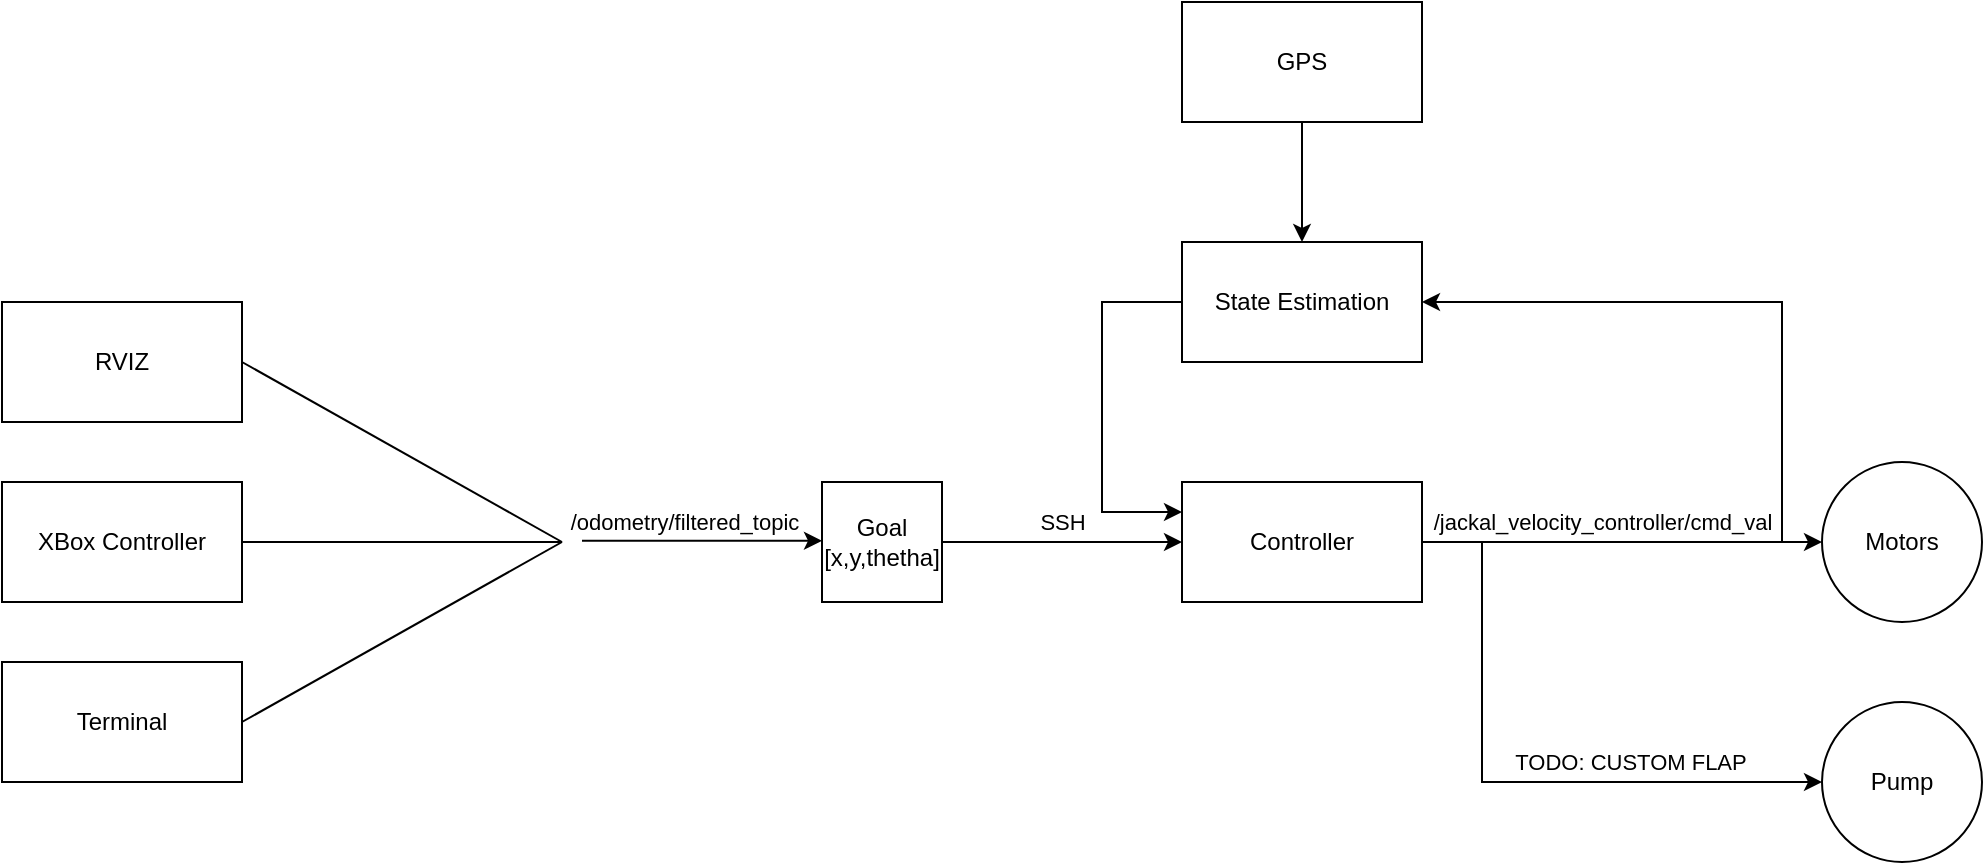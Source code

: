 <mxfile version="15.7.3" type="github">
  <diagram id="DhpbBV_fAAq80LxnOBcV" name="Page-1">
    <mxGraphModel dx="1021" dy="1618" grid="1" gridSize="10" guides="1" tooltips="1" connect="1" arrows="1" fold="1" page="1" pageScale="1" pageWidth="850" pageHeight="1100" math="0" shadow="0">
      <root>
        <mxCell id="0" />
        <mxCell id="1" parent="0" />
        <mxCell id="AmUxf_dr9PtnZJ9aw2W0-2" value="RVIZ" style="rounded=0;whiteSpace=wrap;html=1;" vertex="1" parent="1">
          <mxGeometry x="40" y="40" width="120" height="60" as="geometry" />
        </mxCell>
        <mxCell id="AmUxf_dr9PtnZJ9aw2W0-3" value="XBox Controller" style="whiteSpace=wrap;html=1;" vertex="1" parent="1">
          <mxGeometry x="40" y="130" width="120" height="60" as="geometry" />
        </mxCell>
        <mxCell id="AmUxf_dr9PtnZJ9aw2W0-4" value="Terminal" style="whiteSpace=wrap;html=1;" vertex="1" parent="1">
          <mxGeometry x="40" y="220" width="120" height="60" as="geometry" />
        </mxCell>
        <mxCell id="AmUxf_dr9PtnZJ9aw2W0-8" value="" style="endArrow=none;html=1;rounded=0;exitX=1;exitY=0.5;exitDx=0;exitDy=0;" edge="1" parent="1" source="AmUxf_dr9PtnZJ9aw2W0-2">
          <mxGeometry width="50" height="50" relative="1" as="geometry">
            <mxPoint x="300" y="160" as="sourcePoint" />
            <mxPoint x="320" y="160" as="targetPoint" />
          </mxGeometry>
        </mxCell>
        <mxCell id="AmUxf_dr9PtnZJ9aw2W0-9" value="" style="endArrow=none;html=1;rounded=0;exitX=1;exitY=0.5;exitDx=0;exitDy=0;" edge="1" parent="1" source="AmUxf_dr9PtnZJ9aw2W0-3">
          <mxGeometry width="50" height="50" relative="1" as="geometry">
            <mxPoint x="300" y="160" as="sourcePoint" />
            <mxPoint x="320" y="160" as="targetPoint" />
          </mxGeometry>
        </mxCell>
        <mxCell id="AmUxf_dr9PtnZJ9aw2W0-10" value="" style="endArrow=none;html=1;rounded=0;exitX=1;exitY=0.5;exitDx=0;exitDy=0;" edge="1" parent="1" source="AmUxf_dr9PtnZJ9aw2W0-4">
          <mxGeometry width="50" height="50" relative="1" as="geometry">
            <mxPoint x="300" y="160" as="sourcePoint" />
            <mxPoint x="320" y="160" as="targetPoint" />
          </mxGeometry>
        </mxCell>
        <mxCell id="AmUxf_dr9PtnZJ9aw2W0-12" value="/odometry/filtered_topic" style="endArrow=classic;html=1;rounded=0;" edge="1" parent="1">
          <mxGeometry x="-0.167" y="9" width="50" height="50" relative="1" as="geometry">
            <mxPoint x="330" y="159.41" as="sourcePoint" />
            <mxPoint x="450" y="159.41" as="targetPoint" />
            <mxPoint x="1" as="offset" />
          </mxGeometry>
        </mxCell>
        <mxCell id="AmUxf_dr9PtnZJ9aw2W0-13" value="Goal [x,y,thetha]" style="whiteSpace=wrap;html=1;aspect=fixed;" vertex="1" parent="1">
          <mxGeometry x="450" y="130" width="60" height="60" as="geometry" />
        </mxCell>
        <mxCell id="AmUxf_dr9PtnZJ9aw2W0-14" value="SSH" style="endArrow=classic;html=1;rounded=0;exitX=1;exitY=0.5;exitDx=0;exitDy=0;" edge="1" parent="1" source="AmUxf_dr9PtnZJ9aw2W0-13">
          <mxGeometry y="10" width="50" height="50" relative="1" as="geometry">
            <mxPoint x="570" y="160" as="sourcePoint" />
            <mxPoint x="630" y="160" as="targetPoint" />
            <mxPoint as="offset" />
          </mxGeometry>
        </mxCell>
        <mxCell id="AmUxf_dr9PtnZJ9aw2W0-15" value="Controller" style="rounded=0;whiteSpace=wrap;html=1;" vertex="1" parent="1">
          <mxGeometry x="630" y="130" width="120" height="60" as="geometry" />
        </mxCell>
        <mxCell id="AmUxf_dr9PtnZJ9aw2W0-16" value="/jackal_velocity_controller/cmd_val" style="endArrow=classic;html=1;rounded=0;exitX=1;exitY=0.5;exitDx=0;exitDy=0;" edge="1" parent="1" source="AmUxf_dr9PtnZJ9aw2W0-15" target="AmUxf_dr9PtnZJ9aw2W0-17">
          <mxGeometry x="-0.091" y="10" width="50" height="50" relative="1" as="geometry">
            <mxPoint x="650" y="270" as="sourcePoint" />
            <mxPoint x="900" y="160" as="targetPoint" />
            <Array as="points" />
            <mxPoint x="-1" as="offset" />
          </mxGeometry>
        </mxCell>
        <mxCell id="AmUxf_dr9PtnZJ9aw2W0-17" value="Motors" style="ellipse;whiteSpace=wrap;html=1;aspect=fixed;" vertex="1" parent="1">
          <mxGeometry x="950" y="120" width="80" height="80" as="geometry" />
        </mxCell>
        <mxCell id="AmUxf_dr9PtnZJ9aw2W0-20" value="TODO: CUSTOM FLAP" style="endArrow=classic;html=1;rounded=0;entryX=0;entryY=0.5;entryDx=0;entryDy=0;" edge="1" parent="1" target="AmUxf_dr9PtnZJ9aw2W0-21">
          <mxGeometry x="0.333" y="10" width="50" height="50" relative="1" as="geometry">
            <mxPoint x="780" y="160" as="sourcePoint" />
            <mxPoint x="960" y="280" as="targetPoint" />
            <Array as="points">
              <mxPoint x="780" y="280" />
            </Array>
            <mxPoint as="offset" />
          </mxGeometry>
        </mxCell>
        <mxCell id="AmUxf_dr9PtnZJ9aw2W0-21" value="Pump" style="ellipse;whiteSpace=wrap;html=1;aspect=fixed;" vertex="1" parent="1">
          <mxGeometry x="950" y="240" width="80" height="80" as="geometry" />
        </mxCell>
        <mxCell id="AmUxf_dr9PtnZJ9aw2W0-22" value="State Estimation" style="whiteSpace=wrap;html=1;" vertex="1" parent="1">
          <mxGeometry x="630" y="10" width="120" height="60" as="geometry" />
        </mxCell>
        <mxCell id="AmUxf_dr9PtnZJ9aw2W0-23" value="" style="endArrow=classic;html=1;rounded=0;entryX=1;entryY=0.5;entryDx=0;entryDy=0;" edge="1" parent="1" target="AmUxf_dr9PtnZJ9aw2W0-22">
          <mxGeometry width="50" height="50" relative="1" as="geometry">
            <mxPoint x="930" y="160" as="sourcePoint" />
            <mxPoint x="720" y="130" as="targetPoint" />
            <Array as="points">
              <mxPoint x="930" y="40" />
            </Array>
          </mxGeometry>
        </mxCell>
        <mxCell id="AmUxf_dr9PtnZJ9aw2W0-24" value="" style="endArrow=classic;html=1;rounded=0;exitX=0;exitY=0.5;exitDx=0;exitDy=0;entryX=0;entryY=0.25;entryDx=0;entryDy=0;" edge="1" parent="1" source="AmUxf_dr9PtnZJ9aw2W0-22" target="AmUxf_dr9PtnZJ9aw2W0-15">
          <mxGeometry width="50" height="50" relative="1" as="geometry">
            <mxPoint x="670" y="140" as="sourcePoint" />
            <mxPoint x="720" y="90" as="targetPoint" />
            <Array as="points">
              <mxPoint x="590" y="40" />
              <mxPoint x="590" y="145" />
            </Array>
          </mxGeometry>
        </mxCell>
        <mxCell id="AmUxf_dr9PtnZJ9aw2W0-26" value="" style="endArrow=classic;html=1;rounded=0;entryX=0.5;entryY=0;entryDx=0;entryDy=0;exitX=0.5;exitY=1;exitDx=0;exitDy=0;" edge="1" parent="1" source="AmUxf_dr9PtnZJ9aw2W0-28" target="AmUxf_dr9PtnZJ9aw2W0-22">
          <mxGeometry width="50" height="50" relative="1" as="geometry">
            <mxPoint x="690" y="-40" as="sourcePoint" />
            <mxPoint x="720" y="-50" as="targetPoint" />
          </mxGeometry>
        </mxCell>
        <mxCell id="AmUxf_dr9PtnZJ9aw2W0-28" value="&lt;div&gt;GPS&lt;/div&gt;" style="rounded=0;whiteSpace=wrap;html=1;" vertex="1" parent="1">
          <mxGeometry x="630" y="-110" width="120" height="60" as="geometry" />
        </mxCell>
      </root>
    </mxGraphModel>
  </diagram>
</mxfile>
